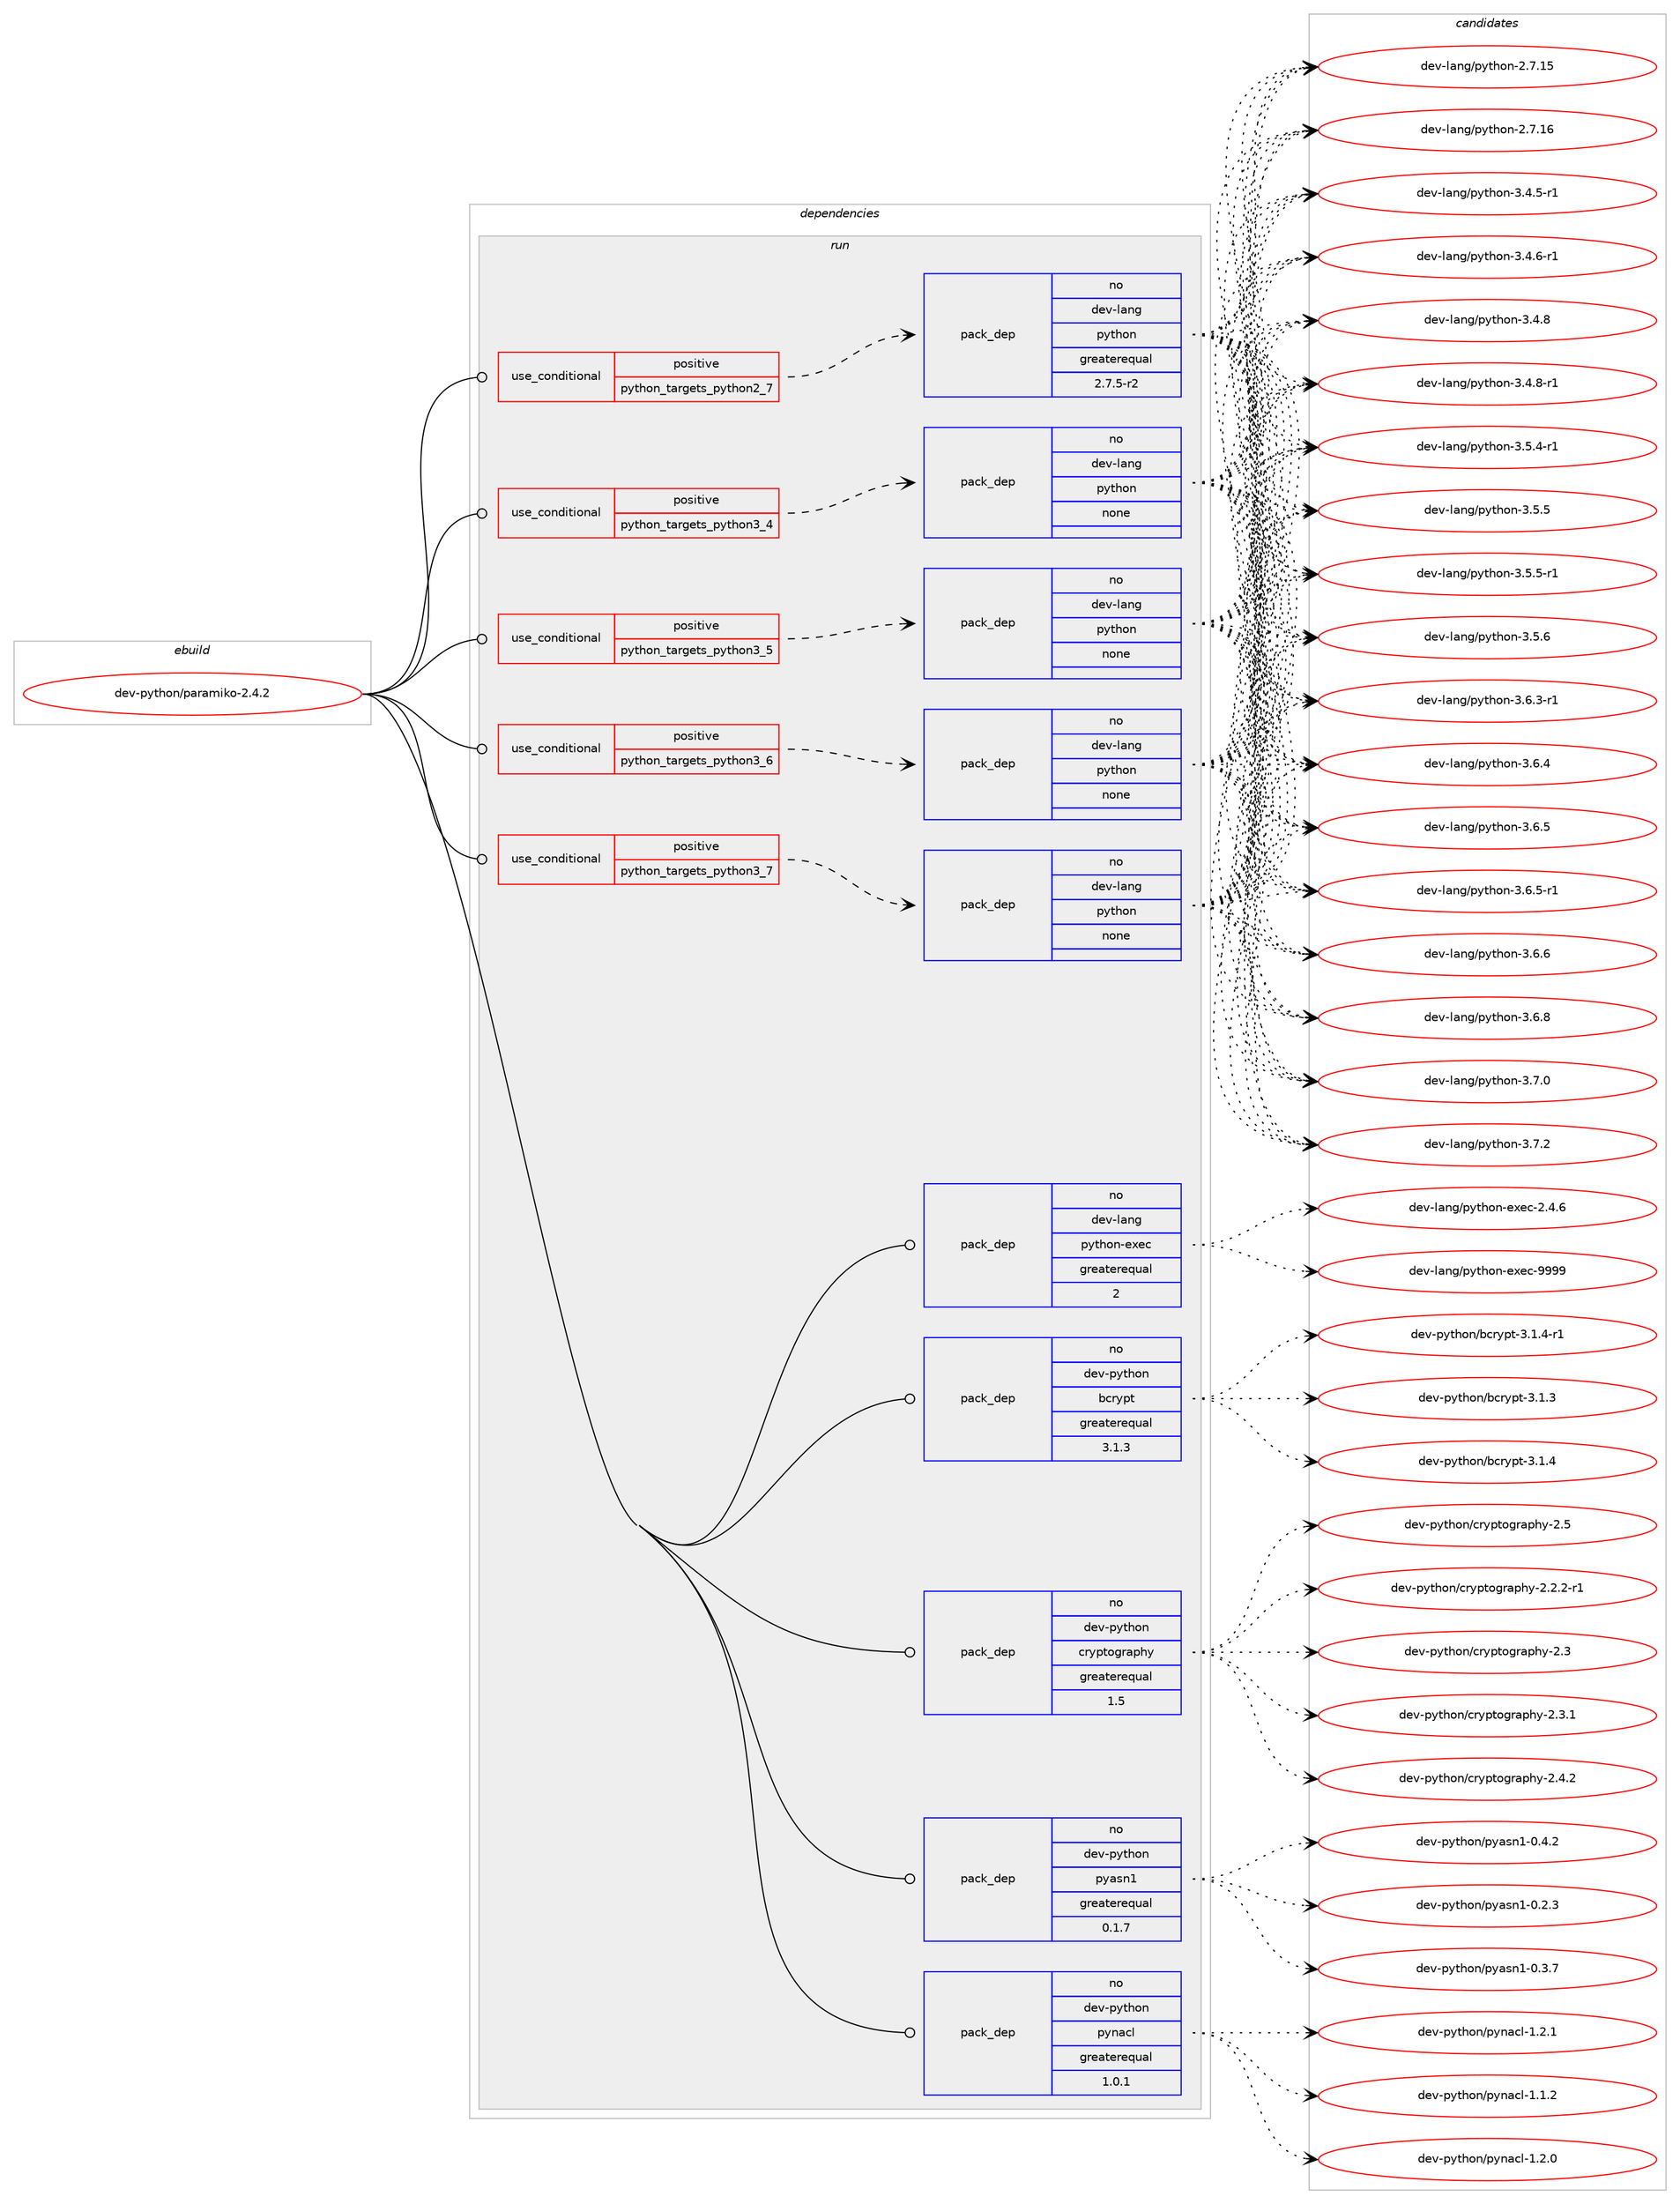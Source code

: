 digraph prolog {

# *************
# Graph options
# *************

newrank=true;
concentrate=true;
compound=true;
graph [rankdir=LR,fontname=Helvetica,fontsize=10,ranksep=1.5];#, ranksep=2.5, nodesep=0.2];
edge  [arrowhead=vee];
node  [fontname=Helvetica,fontsize=10];

# **********
# The ebuild
# **********

subgraph cluster_leftcol {
color=gray;
rank=same;
label=<<i>ebuild</i>>;
id [label="dev-python/paramiko-2.4.2", color=red, width=4, href="../dev-python/paramiko-2.4.2.svg"];
}

# ****************
# The dependencies
# ****************

subgraph cluster_midcol {
color=gray;
label=<<i>dependencies</i>>;
subgraph cluster_compile {
fillcolor="#eeeeee";
style=filled;
label=<<i>compile</i>>;
}
subgraph cluster_compileandrun {
fillcolor="#eeeeee";
style=filled;
label=<<i>compile and run</i>>;
}
subgraph cluster_run {
fillcolor="#eeeeee";
style=filled;
label=<<i>run</i>>;
subgraph cond378978 {
dependency1424254 [label=<<TABLE BORDER="0" CELLBORDER="1" CELLSPACING="0" CELLPADDING="4"><TR><TD ROWSPAN="3" CELLPADDING="10">use_conditional</TD></TR><TR><TD>positive</TD></TR><TR><TD>python_targets_python2_7</TD></TR></TABLE>>, shape=none, color=red];
subgraph pack1021966 {
dependency1424255 [label=<<TABLE BORDER="0" CELLBORDER="1" CELLSPACING="0" CELLPADDING="4" WIDTH="220"><TR><TD ROWSPAN="6" CELLPADDING="30">pack_dep</TD></TR><TR><TD WIDTH="110">no</TD></TR><TR><TD>dev-lang</TD></TR><TR><TD>python</TD></TR><TR><TD>greaterequal</TD></TR><TR><TD>2.7.5-r2</TD></TR></TABLE>>, shape=none, color=blue];
}
dependency1424254:e -> dependency1424255:w [weight=20,style="dashed",arrowhead="vee"];
}
id:e -> dependency1424254:w [weight=20,style="solid",arrowhead="odot"];
subgraph cond378979 {
dependency1424256 [label=<<TABLE BORDER="0" CELLBORDER="1" CELLSPACING="0" CELLPADDING="4"><TR><TD ROWSPAN="3" CELLPADDING="10">use_conditional</TD></TR><TR><TD>positive</TD></TR><TR><TD>python_targets_python3_4</TD></TR></TABLE>>, shape=none, color=red];
subgraph pack1021967 {
dependency1424257 [label=<<TABLE BORDER="0" CELLBORDER="1" CELLSPACING="0" CELLPADDING="4" WIDTH="220"><TR><TD ROWSPAN="6" CELLPADDING="30">pack_dep</TD></TR><TR><TD WIDTH="110">no</TD></TR><TR><TD>dev-lang</TD></TR><TR><TD>python</TD></TR><TR><TD>none</TD></TR><TR><TD></TD></TR></TABLE>>, shape=none, color=blue];
}
dependency1424256:e -> dependency1424257:w [weight=20,style="dashed",arrowhead="vee"];
}
id:e -> dependency1424256:w [weight=20,style="solid",arrowhead="odot"];
subgraph cond378980 {
dependency1424258 [label=<<TABLE BORDER="0" CELLBORDER="1" CELLSPACING="0" CELLPADDING="4"><TR><TD ROWSPAN="3" CELLPADDING="10">use_conditional</TD></TR><TR><TD>positive</TD></TR><TR><TD>python_targets_python3_5</TD></TR></TABLE>>, shape=none, color=red];
subgraph pack1021968 {
dependency1424259 [label=<<TABLE BORDER="0" CELLBORDER="1" CELLSPACING="0" CELLPADDING="4" WIDTH="220"><TR><TD ROWSPAN="6" CELLPADDING="30">pack_dep</TD></TR><TR><TD WIDTH="110">no</TD></TR><TR><TD>dev-lang</TD></TR><TR><TD>python</TD></TR><TR><TD>none</TD></TR><TR><TD></TD></TR></TABLE>>, shape=none, color=blue];
}
dependency1424258:e -> dependency1424259:w [weight=20,style="dashed",arrowhead="vee"];
}
id:e -> dependency1424258:w [weight=20,style="solid",arrowhead="odot"];
subgraph cond378981 {
dependency1424260 [label=<<TABLE BORDER="0" CELLBORDER="1" CELLSPACING="0" CELLPADDING="4"><TR><TD ROWSPAN="3" CELLPADDING="10">use_conditional</TD></TR><TR><TD>positive</TD></TR><TR><TD>python_targets_python3_6</TD></TR></TABLE>>, shape=none, color=red];
subgraph pack1021969 {
dependency1424261 [label=<<TABLE BORDER="0" CELLBORDER="1" CELLSPACING="0" CELLPADDING="4" WIDTH="220"><TR><TD ROWSPAN="6" CELLPADDING="30">pack_dep</TD></TR><TR><TD WIDTH="110">no</TD></TR><TR><TD>dev-lang</TD></TR><TR><TD>python</TD></TR><TR><TD>none</TD></TR><TR><TD></TD></TR></TABLE>>, shape=none, color=blue];
}
dependency1424260:e -> dependency1424261:w [weight=20,style="dashed",arrowhead="vee"];
}
id:e -> dependency1424260:w [weight=20,style="solid",arrowhead="odot"];
subgraph cond378982 {
dependency1424262 [label=<<TABLE BORDER="0" CELLBORDER="1" CELLSPACING="0" CELLPADDING="4"><TR><TD ROWSPAN="3" CELLPADDING="10">use_conditional</TD></TR><TR><TD>positive</TD></TR><TR><TD>python_targets_python3_7</TD></TR></TABLE>>, shape=none, color=red];
subgraph pack1021970 {
dependency1424263 [label=<<TABLE BORDER="0" CELLBORDER="1" CELLSPACING="0" CELLPADDING="4" WIDTH="220"><TR><TD ROWSPAN="6" CELLPADDING="30">pack_dep</TD></TR><TR><TD WIDTH="110">no</TD></TR><TR><TD>dev-lang</TD></TR><TR><TD>python</TD></TR><TR><TD>none</TD></TR><TR><TD></TD></TR></TABLE>>, shape=none, color=blue];
}
dependency1424262:e -> dependency1424263:w [weight=20,style="dashed",arrowhead="vee"];
}
id:e -> dependency1424262:w [weight=20,style="solid",arrowhead="odot"];
subgraph pack1021971 {
dependency1424264 [label=<<TABLE BORDER="0" CELLBORDER="1" CELLSPACING="0" CELLPADDING="4" WIDTH="220"><TR><TD ROWSPAN="6" CELLPADDING="30">pack_dep</TD></TR><TR><TD WIDTH="110">no</TD></TR><TR><TD>dev-lang</TD></TR><TR><TD>python-exec</TD></TR><TR><TD>greaterequal</TD></TR><TR><TD>2</TD></TR></TABLE>>, shape=none, color=blue];
}
id:e -> dependency1424264:w [weight=20,style="solid",arrowhead="odot"];
subgraph pack1021972 {
dependency1424265 [label=<<TABLE BORDER="0" CELLBORDER="1" CELLSPACING="0" CELLPADDING="4" WIDTH="220"><TR><TD ROWSPAN="6" CELLPADDING="30">pack_dep</TD></TR><TR><TD WIDTH="110">no</TD></TR><TR><TD>dev-python</TD></TR><TR><TD>bcrypt</TD></TR><TR><TD>greaterequal</TD></TR><TR><TD>3.1.3</TD></TR></TABLE>>, shape=none, color=blue];
}
id:e -> dependency1424265:w [weight=20,style="solid",arrowhead="odot"];
subgraph pack1021973 {
dependency1424266 [label=<<TABLE BORDER="0" CELLBORDER="1" CELLSPACING="0" CELLPADDING="4" WIDTH="220"><TR><TD ROWSPAN="6" CELLPADDING="30">pack_dep</TD></TR><TR><TD WIDTH="110">no</TD></TR><TR><TD>dev-python</TD></TR><TR><TD>cryptography</TD></TR><TR><TD>greaterequal</TD></TR><TR><TD>1.5</TD></TR></TABLE>>, shape=none, color=blue];
}
id:e -> dependency1424266:w [weight=20,style="solid",arrowhead="odot"];
subgraph pack1021974 {
dependency1424267 [label=<<TABLE BORDER="0" CELLBORDER="1" CELLSPACING="0" CELLPADDING="4" WIDTH="220"><TR><TD ROWSPAN="6" CELLPADDING="30">pack_dep</TD></TR><TR><TD WIDTH="110">no</TD></TR><TR><TD>dev-python</TD></TR><TR><TD>pyasn1</TD></TR><TR><TD>greaterequal</TD></TR><TR><TD>0.1.7</TD></TR></TABLE>>, shape=none, color=blue];
}
id:e -> dependency1424267:w [weight=20,style="solid",arrowhead="odot"];
subgraph pack1021975 {
dependency1424268 [label=<<TABLE BORDER="0" CELLBORDER="1" CELLSPACING="0" CELLPADDING="4" WIDTH="220"><TR><TD ROWSPAN="6" CELLPADDING="30">pack_dep</TD></TR><TR><TD WIDTH="110">no</TD></TR><TR><TD>dev-python</TD></TR><TR><TD>pynacl</TD></TR><TR><TD>greaterequal</TD></TR><TR><TD>1.0.1</TD></TR></TABLE>>, shape=none, color=blue];
}
id:e -> dependency1424268:w [weight=20,style="solid",arrowhead="odot"];
}
}

# **************
# The candidates
# **************

subgraph cluster_choices {
rank=same;
color=gray;
label=<<i>candidates</i>>;

subgraph choice1021966 {
color=black;
nodesep=1;
choice10010111845108971101034711212111610411111045504655464953 [label="dev-lang/python-2.7.15", color=red, width=4,href="../dev-lang/python-2.7.15.svg"];
choice10010111845108971101034711212111610411111045504655464954 [label="dev-lang/python-2.7.16", color=red, width=4,href="../dev-lang/python-2.7.16.svg"];
choice1001011184510897110103471121211161041111104551465246534511449 [label="dev-lang/python-3.4.5-r1", color=red, width=4,href="../dev-lang/python-3.4.5-r1.svg"];
choice1001011184510897110103471121211161041111104551465246544511449 [label="dev-lang/python-3.4.6-r1", color=red, width=4,href="../dev-lang/python-3.4.6-r1.svg"];
choice100101118451089711010347112121116104111110455146524656 [label="dev-lang/python-3.4.8", color=red, width=4,href="../dev-lang/python-3.4.8.svg"];
choice1001011184510897110103471121211161041111104551465246564511449 [label="dev-lang/python-3.4.8-r1", color=red, width=4,href="../dev-lang/python-3.4.8-r1.svg"];
choice1001011184510897110103471121211161041111104551465346524511449 [label="dev-lang/python-3.5.4-r1", color=red, width=4,href="../dev-lang/python-3.5.4-r1.svg"];
choice100101118451089711010347112121116104111110455146534653 [label="dev-lang/python-3.5.5", color=red, width=4,href="../dev-lang/python-3.5.5.svg"];
choice1001011184510897110103471121211161041111104551465346534511449 [label="dev-lang/python-3.5.5-r1", color=red, width=4,href="../dev-lang/python-3.5.5-r1.svg"];
choice100101118451089711010347112121116104111110455146534654 [label="dev-lang/python-3.5.6", color=red, width=4,href="../dev-lang/python-3.5.6.svg"];
choice1001011184510897110103471121211161041111104551465446514511449 [label="dev-lang/python-3.6.3-r1", color=red, width=4,href="../dev-lang/python-3.6.3-r1.svg"];
choice100101118451089711010347112121116104111110455146544652 [label="dev-lang/python-3.6.4", color=red, width=4,href="../dev-lang/python-3.6.4.svg"];
choice100101118451089711010347112121116104111110455146544653 [label="dev-lang/python-3.6.5", color=red, width=4,href="../dev-lang/python-3.6.5.svg"];
choice1001011184510897110103471121211161041111104551465446534511449 [label="dev-lang/python-3.6.5-r1", color=red, width=4,href="../dev-lang/python-3.6.5-r1.svg"];
choice100101118451089711010347112121116104111110455146544654 [label="dev-lang/python-3.6.6", color=red, width=4,href="../dev-lang/python-3.6.6.svg"];
choice100101118451089711010347112121116104111110455146544656 [label="dev-lang/python-3.6.8", color=red, width=4,href="../dev-lang/python-3.6.8.svg"];
choice100101118451089711010347112121116104111110455146554648 [label="dev-lang/python-3.7.0", color=red, width=4,href="../dev-lang/python-3.7.0.svg"];
choice100101118451089711010347112121116104111110455146554650 [label="dev-lang/python-3.7.2", color=red, width=4,href="../dev-lang/python-3.7.2.svg"];
dependency1424255:e -> choice10010111845108971101034711212111610411111045504655464953:w [style=dotted,weight="100"];
dependency1424255:e -> choice10010111845108971101034711212111610411111045504655464954:w [style=dotted,weight="100"];
dependency1424255:e -> choice1001011184510897110103471121211161041111104551465246534511449:w [style=dotted,weight="100"];
dependency1424255:e -> choice1001011184510897110103471121211161041111104551465246544511449:w [style=dotted,weight="100"];
dependency1424255:e -> choice100101118451089711010347112121116104111110455146524656:w [style=dotted,weight="100"];
dependency1424255:e -> choice1001011184510897110103471121211161041111104551465246564511449:w [style=dotted,weight="100"];
dependency1424255:e -> choice1001011184510897110103471121211161041111104551465346524511449:w [style=dotted,weight="100"];
dependency1424255:e -> choice100101118451089711010347112121116104111110455146534653:w [style=dotted,weight="100"];
dependency1424255:e -> choice1001011184510897110103471121211161041111104551465346534511449:w [style=dotted,weight="100"];
dependency1424255:e -> choice100101118451089711010347112121116104111110455146534654:w [style=dotted,weight="100"];
dependency1424255:e -> choice1001011184510897110103471121211161041111104551465446514511449:w [style=dotted,weight="100"];
dependency1424255:e -> choice100101118451089711010347112121116104111110455146544652:w [style=dotted,weight="100"];
dependency1424255:e -> choice100101118451089711010347112121116104111110455146544653:w [style=dotted,weight="100"];
dependency1424255:e -> choice1001011184510897110103471121211161041111104551465446534511449:w [style=dotted,weight="100"];
dependency1424255:e -> choice100101118451089711010347112121116104111110455146544654:w [style=dotted,weight="100"];
dependency1424255:e -> choice100101118451089711010347112121116104111110455146544656:w [style=dotted,weight="100"];
dependency1424255:e -> choice100101118451089711010347112121116104111110455146554648:w [style=dotted,weight="100"];
dependency1424255:e -> choice100101118451089711010347112121116104111110455146554650:w [style=dotted,weight="100"];
}
subgraph choice1021967 {
color=black;
nodesep=1;
choice10010111845108971101034711212111610411111045504655464953 [label="dev-lang/python-2.7.15", color=red, width=4,href="../dev-lang/python-2.7.15.svg"];
choice10010111845108971101034711212111610411111045504655464954 [label="dev-lang/python-2.7.16", color=red, width=4,href="../dev-lang/python-2.7.16.svg"];
choice1001011184510897110103471121211161041111104551465246534511449 [label="dev-lang/python-3.4.5-r1", color=red, width=4,href="../dev-lang/python-3.4.5-r1.svg"];
choice1001011184510897110103471121211161041111104551465246544511449 [label="dev-lang/python-3.4.6-r1", color=red, width=4,href="../dev-lang/python-3.4.6-r1.svg"];
choice100101118451089711010347112121116104111110455146524656 [label="dev-lang/python-3.4.8", color=red, width=4,href="../dev-lang/python-3.4.8.svg"];
choice1001011184510897110103471121211161041111104551465246564511449 [label="dev-lang/python-3.4.8-r1", color=red, width=4,href="../dev-lang/python-3.4.8-r1.svg"];
choice1001011184510897110103471121211161041111104551465346524511449 [label="dev-lang/python-3.5.4-r1", color=red, width=4,href="../dev-lang/python-3.5.4-r1.svg"];
choice100101118451089711010347112121116104111110455146534653 [label="dev-lang/python-3.5.5", color=red, width=4,href="../dev-lang/python-3.5.5.svg"];
choice1001011184510897110103471121211161041111104551465346534511449 [label="dev-lang/python-3.5.5-r1", color=red, width=4,href="../dev-lang/python-3.5.5-r1.svg"];
choice100101118451089711010347112121116104111110455146534654 [label="dev-lang/python-3.5.6", color=red, width=4,href="../dev-lang/python-3.5.6.svg"];
choice1001011184510897110103471121211161041111104551465446514511449 [label="dev-lang/python-3.6.3-r1", color=red, width=4,href="../dev-lang/python-3.6.3-r1.svg"];
choice100101118451089711010347112121116104111110455146544652 [label="dev-lang/python-3.6.4", color=red, width=4,href="../dev-lang/python-3.6.4.svg"];
choice100101118451089711010347112121116104111110455146544653 [label="dev-lang/python-3.6.5", color=red, width=4,href="../dev-lang/python-3.6.5.svg"];
choice1001011184510897110103471121211161041111104551465446534511449 [label="dev-lang/python-3.6.5-r1", color=red, width=4,href="../dev-lang/python-3.6.5-r1.svg"];
choice100101118451089711010347112121116104111110455146544654 [label="dev-lang/python-3.6.6", color=red, width=4,href="../dev-lang/python-3.6.6.svg"];
choice100101118451089711010347112121116104111110455146544656 [label="dev-lang/python-3.6.8", color=red, width=4,href="../dev-lang/python-3.6.8.svg"];
choice100101118451089711010347112121116104111110455146554648 [label="dev-lang/python-3.7.0", color=red, width=4,href="../dev-lang/python-3.7.0.svg"];
choice100101118451089711010347112121116104111110455146554650 [label="dev-lang/python-3.7.2", color=red, width=4,href="../dev-lang/python-3.7.2.svg"];
dependency1424257:e -> choice10010111845108971101034711212111610411111045504655464953:w [style=dotted,weight="100"];
dependency1424257:e -> choice10010111845108971101034711212111610411111045504655464954:w [style=dotted,weight="100"];
dependency1424257:e -> choice1001011184510897110103471121211161041111104551465246534511449:w [style=dotted,weight="100"];
dependency1424257:e -> choice1001011184510897110103471121211161041111104551465246544511449:w [style=dotted,weight="100"];
dependency1424257:e -> choice100101118451089711010347112121116104111110455146524656:w [style=dotted,weight="100"];
dependency1424257:e -> choice1001011184510897110103471121211161041111104551465246564511449:w [style=dotted,weight="100"];
dependency1424257:e -> choice1001011184510897110103471121211161041111104551465346524511449:w [style=dotted,weight="100"];
dependency1424257:e -> choice100101118451089711010347112121116104111110455146534653:w [style=dotted,weight="100"];
dependency1424257:e -> choice1001011184510897110103471121211161041111104551465346534511449:w [style=dotted,weight="100"];
dependency1424257:e -> choice100101118451089711010347112121116104111110455146534654:w [style=dotted,weight="100"];
dependency1424257:e -> choice1001011184510897110103471121211161041111104551465446514511449:w [style=dotted,weight="100"];
dependency1424257:e -> choice100101118451089711010347112121116104111110455146544652:w [style=dotted,weight="100"];
dependency1424257:e -> choice100101118451089711010347112121116104111110455146544653:w [style=dotted,weight="100"];
dependency1424257:e -> choice1001011184510897110103471121211161041111104551465446534511449:w [style=dotted,weight="100"];
dependency1424257:e -> choice100101118451089711010347112121116104111110455146544654:w [style=dotted,weight="100"];
dependency1424257:e -> choice100101118451089711010347112121116104111110455146544656:w [style=dotted,weight="100"];
dependency1424257:e -> choice100101118451089711010347112121116104111110455146554648:w [style=dotted,weight="100"];
dependency1424257:e -> choice100101118451089711010347112121116104111110455146554650:w [style=dotted,weight="100"];
}
subgraph choice1021968 {
color=black;
nodesep=1;
choice10010111845108971101034711212111610411111045504655464953 [label="dev-lang/python-2.7.15", color=red, width=4,href="../dev-lang/python-2.7.15.svg"];
choice10010111845108971101034711212111610411111045504655464954 [label="dev-lang/python-2.7.16", color=red, width=4,href="../dev-lang/python-2.7.16.svg"];
choice1001011184510897110103471121211161041111104551465246534511449 [label="dev-lang/python-3.4.5-r1", color=red, width=4,href="../dev-lang/python-3.4.5-r1.svg"];
choice1001011184510897110103471121211161041111104551465246544511449 [label="dev-lang/python-3.4.6-r1", color=red, width=4,href="../dev-lang/python-3.4.6-r1.svg"];
choice100101118451089711010347112121116104111110455146524656 [label="dev-lang/python-3.4.8", color=red, width=4,href="../dev-lang/python-3.4.8.svg"];
choice1001011184510897110103471121211161041111104551465246564511449 [label="dev-lang/python-3.4.8-r1", color=red, width=4,href="../dev-lang/python-3.4.8-r1.svg"];
choice1001011184510897110103471121211161041111104551465346524511449 [label="dev-lang/python-3.5.4-r1", color=red, width=4,href="../dev-lang/python-3.5.4-r1.svg"];
choice100101118451089711010347112121116104111110455146534653 [label="dev-lang/python-3.5.5", color=red, width=4,href="../dev-lang/python-3.5.5.svg"];
choice1001011184510897110103471121211161041111104551465346534511449 [label="dev-lang/python-3.5.5-r1", color=red, width=4,href="../dev-lang/python-3.5.5-r1.svg"];
choice100101118451089711010347112121116104111110455146534654 [label="dev-lang/python-3.5.6", color=red, width=4,href="../dev-lang/python-3.5.6.svg"];
choice1001011184510897110103471121211161041111104551465446514511449 [label="dev-lang/python-3.6.3-r1", color=red, width=4,href="../dev-lang/python-3.6.3-r1.svg"];
choice100101118451089711010347112121116104111110455146544652 [label="dev-lang/python-3.6.4", color=red, width=4,href="../dev-lang/python-3.6.4.svg"];
choice100101118451089711010347112121116104111110455146544653 [label="dev-lang/python-3.6.5", color=red, width=4,href="../dev-lang/python-3.6.5.svg"];
choice1001011184510897110103471121211161041111104551465446534511449 [label="dev-lang/python-3.6.5-r1", color=red, width=4,href="../dev-lang/python-3.6.5-r1.svg"];
choice100101118451089711010347112121116104111110455146544654 [label="dev-lang/python-3.6.6", color=red, width=4,href="../dev-lang/python-3.6.6.svg"];
choice100101118451089711010347112121116104111110455146544656 [label="dev-lang/python-3.6.8", color=red, width=4,href="../dev-lang/python-3.6.8.svg"];
choice100101118451089711010347112121116104111110455146554648 [label="dev-lang/python-3.7.0", color=red, width=4,href="../dev-lang/python-3.7.0.svg"];
choice100101118451089711010347112121116104111110455146554650 [label="dev-lang/python-3.7.2", color=red, width=4,href="../dev-lang/python-3.7.2.svg"];
dependency1424259:e -> choice10010111845108971101034711212111610411111045504655464953:w [style=dotted,weight="100"];
dependency1424259:e -> choice10010111845108971101034711212111610411111045504655464954:w [style=dotted,weight="100"];
dependency1424259:e -> choice1001011184510897110103471121211161041111104551465246534511449:w [style=dotted,weight="100"];
dependency1424259:e -> choice1001011184510897110103471121211161041111104551465246544511449:w [style=dotted,weight="100"];
dependency1424259:e -> choice100101118451089711010347112121116104111110455146524656:w [style=dotted,weight="100"];
dependency1424259:e -> choice1001011184510897110103471121211161041111104551465246564511449:w [style=dotted,weight="100"];
dependency1424259:e -> choice1001011184510897110103471121211161041111104551465346524511449:w [style=dotted,weight="100"];
dependency1424259:e -> choice100101118451089711010347112121116104111110455146534653:w [style=dotted,weight="100"];
dependency1424259:e -> choice1001011184510897110103471121211161041111104551465346534511449:w [style=dotted,weight="100"];
dependency1424259:e -> choice100101118451089711010347112121116104111110455146534654:w [style=dotted,weight="100"];
dependency1424259:e -> choice1001011184510897110103471121211161041111104551465446514511449:w [style=dotted,weight="100"];
dependency1424259:e -> choice100101118451089711010347112121116104111110455146544652:w [style=dotted,weight="100"];
dependency1424259:e -> choice100101118451089711010347112121116104111110455146544653:w [style=dotted,weight="100"];
dependency1424259:e -> choice1001011184510897110103471121211161041111104551465446534511449:w [style=dotted,weight="100"];
dependency1424259:e -> choice100101118451089711010347112121116104111110455146544654:w [style=dotted,weight="100"];
dependency1424259:e -> choice100101118451089711010347112121116104111110455146544656:w [style=dotted,weight="100"];
dependency1424259:e -> choice100101118451089711010347112121116104111110455146554648:w [style=dotted,weight="100"];
dependency1424259:e -> choice100101118451089711010347112121116104111110455146554650:w [style=dotted,weight="100"];
}
subgraph choice1021969 {
color=black;
nodesep=1;
choice10010111845108971101034711212111610411111045504655464953 [label="dev-lang/python-2.7.15", color=red, width=4,href="../dev-lang/python-2.7.15.svg"];
choice10010111845108971101034711212111610411111045504655464954 [label="dev-lang/python-2.7.16", color=red, width=4,href="../dev-lang/python-2.7.16.svg"];
choice1001011184510897110103471121211161041111104551465246534511449 [label="dev-lang/python-3.4.5-r1", color=red, width=4,href="../dev-lang/python-3.4.5-r1.svg"];
choice1001011184510897110103471121211161041111104551465246544511449 [label="dev-lang/python-3.4.6-r1", color=red, width=4,href="../dev-lang/python-3.4.6-r1.svg"];
choice100101118451089711010347112121116104111110455146524656 [label="dev-lang/python-3.4.8", color=red, width=4,href="../dev-lang/python-3.4.8.svg"];
choice1001011184510897110103471121211161041111104551465246564511449 [label="dev-lang/python-3.4.8-r1", color=red, width=4,href="../dev-lang/python-3.4.8-r1.svg"];
choice1001011184510897110103471121211161041111104551465346524511449 [label="dev-lang/python-3.5.4-r1", color=red, width=4,href="../dev-lang/python-3.5.4-r1.svg"];
choice100101118451089711010347112121116104111110455146534653 [label="dev-lang/python-3.5.5", color=red, width=4,href="../dev-lang/python-3.5.5.svg"];
choice1001011184510897110103471121211161041111104551465346534511449 [label="dev-lang/python-3.5.5-r1", color=red, width=4,href="../dev-lang/python-3.5.5-r1.svg"];
choice100101118451089711010347112121116104111110455146534654 [label="dev-lang/python-3.5.6", color=red, width=4,href="../dev-lang/python-3.5.6.svg"];
choice1001011184510897110103471121211161041111104551465446514511449 [label="dev-lang/python-3.6.3-r1", color=red, width=4,href="../dev-lang/python-3.6.3-r1.svg"];
choice100101118451089711010347112121116104111110455146544652 [label="dev-lang/python-3.6.4", color=red, width=4,href="../dev-lang/python-3.6.4.svg"];
choice100101118451089711010347112121116104111110455146544653 [label="dev-lang/python-3.6.5", color=red, width=4,href="../dev-lang/python-3.6.5.svg"];
choice1001011184510897110103471121211161041111104551465446534511449 [label="dev-lang/python-3.6.5-r1", color=red, width=4,href="../dev-lang/python-3.6.5-r1.svg"];
choice100101118451089711010347112121116104111110455146544654 [label="dev-lang/python-3.6.6", color=red, width=4,href="../dev-lang/python-3.6.6.svg"];
choice100101118451089711010347112121116104111110455146544656 [label="dev-lang/python-3.6.8", color=red, width=4,href="../dev-lang/python-3.6.8.svg"];
choice100101118451089711010347112121116104111110455146554648 [label="dev-lang/python-3.7.0", color=red, width=4,href="../dev-lang/python-3.7.0.svg"];
choice100101118451089711010347112121116104111110455146554650 [label="dev-lang/python-3.7.2", color=red, width=4,href="../dev-lang/python-3.7.2.svg"];
dependency1424261:e -> choice10010111845108971101034711212111610411111045504655464953:w [style=dotted,weight="100"];
dependency1424261:e -> choice10010111845108971101034711212111610411111045504655464954:w [style=dotted,weight="100"];
dependency1424261:e -> choice1001011184510897110103471121211161041111104551465246534511449:w [style=dotted,weight="100"];
dependency1424261:e -> choice1001011184510897110103471121211161041111104551465246544511449:w [style=dotted,weight="100"];
dependency1424261:e -> choice100101118451089711010347112121116104111110455146524656:w [style=dotted,weight="100"];
dependency1424261:e -> choice1001011184510897110103471121211161041111104551465246564511449:w [style=dotted,weight="100"];
dependency1424261:e -> choice1001011184510897110103471121211161041111104551465346524511449:w [style=dotted,weight="100"];
dependency1424261:e -> choice100101118451089711010347112121116104111110455146534653:w [style=dotted,weight="100"];
dependency1424261:e -> choice1001011184510897110103471121211161041111104551465346534511449:w [style=dotted,weight="100"];
dependency1424261:e -> choice100101118451089711010347112121116104111110455146534654:w [style=dotted,weight="100"];
dependency1424261:e -> choice1001011184510897110103471121211161041111104551465446514511449:w [style=dotted,weight="100"];
dependency1424261:e -> choice100101118451089711010347112121116104111110455146544652:w [style=dotted,weight="100"];
dependency1424261:e -> choice100101118451089711010347112121116104111110455146544653:w [style=dotted,weight="100"];
dependency1424261:e -> choice1001011184510897110103471121211161041111104551465446534511449:w [style=dotted,weight="100"];
dependency1424261:e -> choice100101118451089711010347112121116104111110455146544654:w [style=dotted,weight="100"];
dependency1424261:e -> choice100101118451089711010347112121116104111110455146544656:w [style=dotted,weight="100"];
dependency1424261:e -> choice100101118451089711010347112121116104111110455146554648:w [style=dotted,weight="100"];
dependency1424261:e -> choice100101118451089711010347112121116104111110455146554650:w [style=dotted,weight="100"];
}
subgraph choice1021970 {
color=black;
nodesep=1;
choice10010111845108971101034711212111610411111045504655464953 [label="dev-lang/python-2.7.15", color=red, width=4,href="../dev-lang/python-2.7.15.svg"];
choice10010111845108971101034711212111610411111045504655464954 [label="dev-lang/python-2.7.16", color=red, width=4,href="../dev-lang/python-2.7.16.svg"];
choice1001011184510897110103471121211161041111104551465246534511449 [label="dev-lang/python-3.4.5-r1", color=red, width=4,href="../dev-lang/python-3.4.5-r1.svg"];
choice1001011184510897110103471121211161041111104551465246544511449 [label="dev-lang/python-3.4.6-r1", color=red, width=4,href="../dev-lang/python-3.4.6-r1.svg"];
choice100101118451089711010347112121116104111110455146524656 [label="dev-lang/python-3.4.8", color=red, width=4,href="../dev-lang/python-3.4.8.svg"];
choice1001011184510897110103471121211161041111104551465246564511449 [label="dev-lang/python-3.4.8-r1", color=red, width=4,href="../dev-lang/python-3.4.8-r1.svg"];
choice1001011184510897110103471121211161041111104551465346524511449 [label="dev-lang/python-3.5.4-r1", color=red, width=4,href="../dev-lang/python-3.5.4-r1.svg"];
choice100101118451089711010347112121116104111110455146534653 [label="dev-lang/python-3.5.5", color=red, width=4,href="../dev-lang/python-3.5.5.svg"];
choice1001011184510897110103471121211161041111104551465346534511449 [label="dev-lang/python-3.5.5-r1", color=red, width=4,href="../dev-lang/python-3.5.5-r1.svg"];
choice100101118451089711010347112121116104111110455146534654 [label="dev-lang/python-3.5.6", color=red, width=4,href="../dev-lang/python-3.5.6.svg"];
choice1001011184510897110103471121211161041111104551465446514511449 [label="dev-lang/python-3.6.3-r1", color=red, width=4,href="../dev-lang/python-3.6.3-r1.svg"];
choice100101118451089711010347112121116104111110455146544652 [label="dev-lang/python-3.6.4", color=red, width=4,href="../dev-lang/python-3.6.4.svg"];
choice100101118451089711010347112121116104111110455146544653 [label="dev-lang/python-3.6.5", color=red, width=4,href="../dev-lang/python-3.6.5.svg"];
choice1001011184510897110103471121211161041111104551465446534511449 [label="dev-lang/python-3.6.5-r1", color=red, width=4,href="../dev-lang/python-3.6.5-r1.svg"];
choice100101118451089711010347112121116104111110455146544654 [label="dev-lang/python-3.6.6", color=red, width=4,href="../dev-lang/python-3.6.6.svg"];
choice100101118451089711010347112121116104111110455146544656 [label="dev-lang/python-3.6.8", color=red, width=4,href="../dev-lang/python-3.6.8.svg"];
choice100101118451089711010347112121116104111110455146554648 [label="dev-lang/python-3.7.0", color=red, width=4,href="../dev-lang/python-3.7.0.svg"];
choice100101118451089711010347112121116104111110455146554650 [label="dev-lang/python-3.7.2", color=red, width=4,href="../dev-lang/python-3.7.2.svg"];
dependency1424263:e -> choice10010111845108971101034711212111610411111045504655464953:w [style=dotted,weight="100"];
dependency1424263:e -> choice10010111845108971101034711212111610411111045504655464954:w [style=dotted,weight="100"];
dependency1424263:e -> choice1001011184510897110103471121211161041111104551465246534511449:w [style=dotted,weight="100"];
dependency1424263:e -> choice1001011184510897110103471121211161041111104551465246544511449:w [style=dotted,weight="100"];
dependency1424263:e -> choice100101118451089711010347112121116104111110455146524656:w [style=dotted,weight="100"];
dependency1424263:e -> choice1001011184510897110103471121211161041111104551465246564511449:w [style=dotted,weight="100"];
dependency1424263:e -> choice1001011184510897110103471121211161041111104551465346524511449:w [style=dotted,weight="100"];
dependency1424263:e -> choice100101118451089711010347112121116104111110455146534653:w [style=dotted,weight="100"];
dependency1424263:e -> choice1001011184510897110103471121211161041111104551465346534511449:w [style=dotted,weight="100"];
dependency1424263:e -> choice100101118451089711010347112121116104111110455146534654:w [style=dotted,weight="100"];
dependency1424263:e -> choice1001011184510897110103471121211161041111104551465446514511449:w [style=dotted,weight="100"];
dependency1424263:e -> choice100101118451089711010347112121116104111110455146544652:w [style=dotted,weight="100"];
dependency1424263:e -> choice100101118451089711010347112121116104111110455146544653:w [style=dotted,weight="100"];
dependency1424263:e -> choice1001011184510897110103471121211161041111104551465446534511449:w [style=dotted,weight="100"];
dependency1424263:e -> choice100101118451089711010347112121116104111110455146544654:w [style=dotted,weight="100"];
dependency1424263:e -> choice100101118451089711010347112121116104111110455146544656:w [style=dotted,weight="100"];
dependency1424263:e -> choice100101118451089711010347112121116104111110455146554648:w [style=dotted,weight="100"];
dependency1424263:e -> choice100101118451089711010347112121116104111110455146554650:w [style=dotted,weight="100"];
}
subgraph choice1021971 {
color=black;
nodesep=1;
choice1001011184510897110103471121211161041111104510112010199455046524654 [label="dev-lang/python-exec-2.4.6", color=red, width=4,href="../dev-lang/python-exec-2.4.6.svg"];
choice10010111845108971101034711212111610411111045101120101994557575757 [label="dev-lang/python-exec-9999", color=red, width=4,href="../dev-lang/python-exec-9999.svg"];
dependency1424264:e -> choice1001011184510897110103471121211161041111104510112010199455046524654:w [style=dotted,weight="100"];
dependency1424264:e -> choice10010111845108971101034711212111610411111045101120101994557575757:w [style=dotted,weight="100"];
}
subgraph choice1021972 {
color=black;
nodesep=1;
choice10010111845112121116104111110479899114121112116455146494651 [label="dev-python/bcrypt-3.1.3", color=red, width=4,href="../dev-python/bcrypt-3.1.3.svg"];
choice10010111845112121116104111110479899114121112116455146494652 [label="dev-python/bcrypt-3.1.4", color=red, width=4,href="../dev-python/bcrypt-3.1.4.svg"];
choice100101118451121211161041111104798991141211121164551464946524511449 [label="dev-python/bcrypt-3.1.4-r1", color=red, width=4,href="../dev-python/bcrypt-3.1.4-r1.svg"];
dependency1424265:e -> choice10010111845112121116104111110479899114121112116455146494651:w [style=dotted,weight="100"];
dependency1424265:e -> choice10010111845112121116104111110479899114121112116455146494652:w [style=dotted,weight="100"];
dependency1424265:e -> choice100101118451121211161041111104798991141211121164551464946524511449:w [style=dotted,weight="100"];
}
subgraph choice1021973 {
color=black;
nodesep=1;
choice100101118451121211161041111104799114121112116111103114971121041214550465046504511449 [label="dev-python/cryptography-2.2.2-r1", color=red, width=4,href="../dev-python/cryptography-2.2.2-r1.svg"];
choice1001011184511212111610411111047991141211121161111031149711210412145504651 [label="dev-python/cryptography-2.3", color=red, width=4,href="../dev-python/cryptography-2.3.svg"];
choice10010111845112121116104111110479911412111211611110311497112104121455046514649 [label="dev-python/cryptography-2.3.1", color=red, width=4,href="../dev-python/cryptography-2.3.1.svg"];
choice10010111845112121116104111110479911412111211611110311497112104121455046524650 [label="dev-python/cryptography-2.4.2", color=red, width=4,href="../dev-python/cryptography-2.4.2.svg"];
choice1001011184511212111610411111047991141211121161111031149711210412145504653 [label="dev-python/cryptography-2.5", color=red, width=4,href="../dev-python/cryptography-2.5.svg"];
dependency1424266:e -> choice100101118451121211161041111104799114121112116111103114971121041214550465046504511449:w [style=dotted,weight="100"];
dependency1424266:e -> choice1001011184511212111610411111047991141211121161111031149711210412145504651:w [style=dotted,weight="100"];
dependency1424266:e -> choice10010111845112121116104111110479911412111211611110311497112104121455046514649:w [style=dotted,weight="100"];
dependency1424266:e -> choice10010111845112121116104111110479911412111211611110311497112104121455046524650:w [style=dotted,weight="100"];
dependency1424266:e -> choice1001011184511212111610411111047991141211121161111031149711210412145504653:w [style=dotted,weight="100"];
}
subgraph choice1021974 {
color=black;
nodesep=1;
choice10010111845112121116104111110471121219711511049454846504651 [label="dev-python/pyasn1-0.2.3", color=red, width=4,href="../dev-python/pyasn1-0.2.3.svg"];
choice10010111845112121116104111110471121219711511049454846514655 [label="dev-python/pyasn1-0.3.7", color=red, width=4,href="../dev-python/pyasn1-0.3.7.svg"];
choice10010111845112121116104111110471121219711511049454846524650 [label="dev-python/pyasn1-0.4.2", color=red, width=4,href="../dev-python/pyasn1-0.4.2.svg"];
dependency1424267:e -> choice10010111845112121116104111110471121219711511049454846504651:w [style=dotted,weight="100"];
dependency1424267:e -> choice10010111845112121116104111110471121219711511049454846514655:w [style=dotted,weight="100"];
dependency1424267:e -> choice10010111845112121116104111110471121219711511049454846524650:w [style=dotted,weight="100"];
}
subgraph choice1021975 {
color=black;
nodesep=1;
choice10010111845112121116104111110471121211109799108454946494650 [label="dev-python/pynacl-1.1.2", color=red, width=4,href="../dev-python/pynacl-1.1.2.svg"];
choice10010111845112121116104111110471121211109799108454946504648 [label="dev-python/pynacl-1.2.0", color=red, width=4,href="../dev-python/pynacl-1.2.0.svg"];
choice10010111845112121116104111110471121211109799108454946504649 [label="dev-python/pynacl-1.2.1", color=red, width=4,href="../dev-python/pynacl-1.2.1.svg"];
dependency1424268:e -> choice10010111845112121116104111110471121211109799108454946494650:w [style=dotted,weight="100"];
dependency1424268:e -> choice10010111845112121116104111110471121211109799108454946504648:w [style=dotted,weight="100"];
dependency1424268:e -> choice10010111845112121116104111110471121211109799108454946504649:w [style=dotted,weight="100"];
}
}

}
